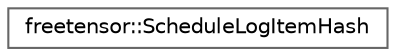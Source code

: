 digraph "Graphical Class Hierarchy"
{
 // LATEX_PDF_SIZE
  bgcolor="transparent";
  edge [fontname=Helvetica,fontsize=10,labelfontname=Helvetica,labelfontsize=10];
  node [fontname=Helvetica,fontsize=10,shape=box,height=0.2,width=0.4];
  rankdir="LR";
  Node0 [label="freetensor::ScheduleLogItemHash",height=0.2,width=0.4,color="grey40", fillcolor="white", style="filled",URL="$structfreetensor_1_1ScheduleLogItemHash.html",tooltip=" "];
}
